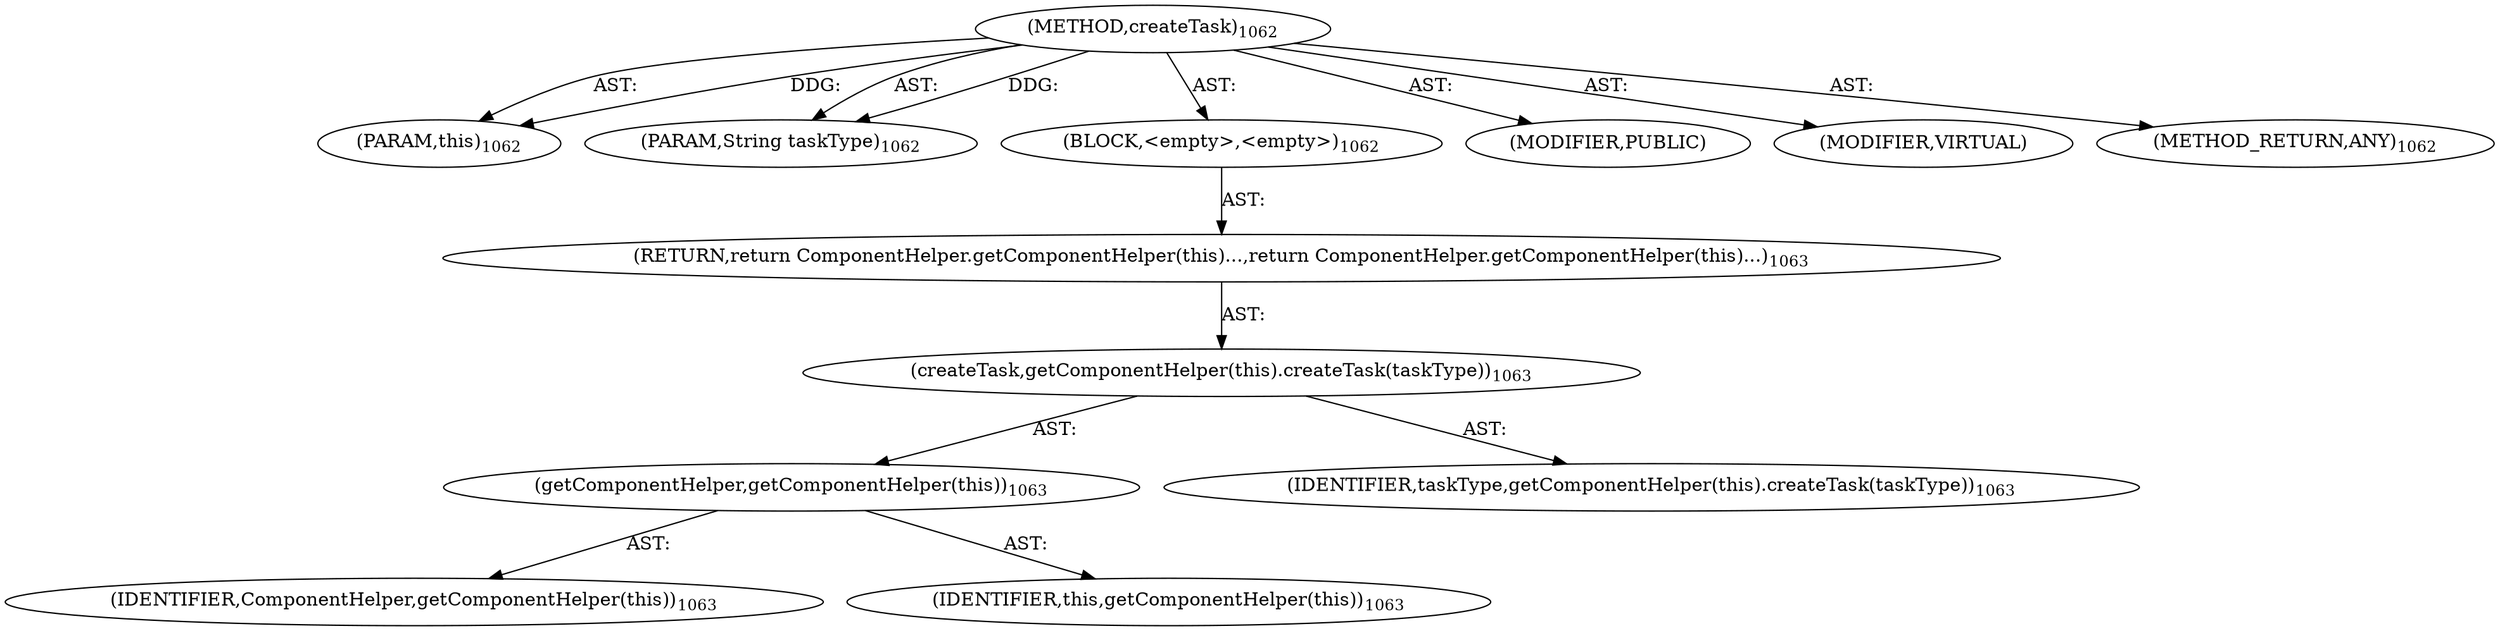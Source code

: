 digraph "createTask" {  
"111669149754" [label = <(METHOD,createTask)<SUB>1062</SUB>> ]
"115964117037" [label = <(PARAM,this)<SUB>1062</SUB>> ]
"115964117122" [label = <(PARAM,String taskType)<SUB>1062</SUB>> ]
"25769803864" [label = <(BLOCK,&lt;empty&gt;,&lt;empty&gt;)<SUB>1062</SUB>> ]
"146028888087" [label = <(RETURN,return ComponentHelper.getComponentHelper(this)...,return ComponentHelper.getComponentHelper(this)...)<SUB>1063</SUB>> ]
"30064771399" [label = <(createTask,getComponentHelper(this).createTask(taskType))<SUB>1063</SUB>> ]
"30064771400" [label = <(getComponentHelper,getComponentHelper(this))<SUB>1063</SUB>> ]
"68719477093" [label = <(IDENTIFIER,ComponentHelper,getComponentHelper(this))<SUB>1063</SUB>> ]
"68719476798" [label = <(IDENTIFIER,this,getComponentHelper(this))<SUB>1063</SUB>> ]
"68719477094" [label = <(IDENTIFIER,taskType,getComponentHelper(this).createTask(taskType))<SUB>1063</SUB>> ]
"133143986339" [label = <(MODIFIER,PUBLIC)> ]
"133143986340" [label = <(MODIFIER,VIRTUAL)> ]
"128849018938" [label = <(METHOD_RETURN,ANY)<SUB>1062</SUB>> ]
  "111669149754" -> "115964117037"  [ label = "AST: "] 
  "111669149754" -> "115964117122"  [ label = "AST: "] 
  "111669149754" -> "25769803864"  [ label = "AST: "] 
  "111669149754" -> "133143986339"  [ label = "AST: "] 
  "111669149754" -> "133143986340"  [ label = "AST: "] 
  "111669149754" -> "128849018938"  [ label = "AST: "] 
  "25769803864" -> "146028888087"  [ label = "AST: "] 
  "146028888087" -> "30064771399"  [ label = "AST: "] 
  "30064771399" -> "30064771400"  [ label = "AST: "] 
  "30064771399" -> "68719477094"  [ label = "AST: "] 
  "30064771400" -> "68719477093"  [ label = "AST: "] 
  "30064771400" -> "68719476798"  [ label = "AST: "] 
  "111669149754" -> "115964117037"  [ label = "DDG: "] 
  "111669149754" -> "115964117122"  [ label = "DDG: "] 
}
